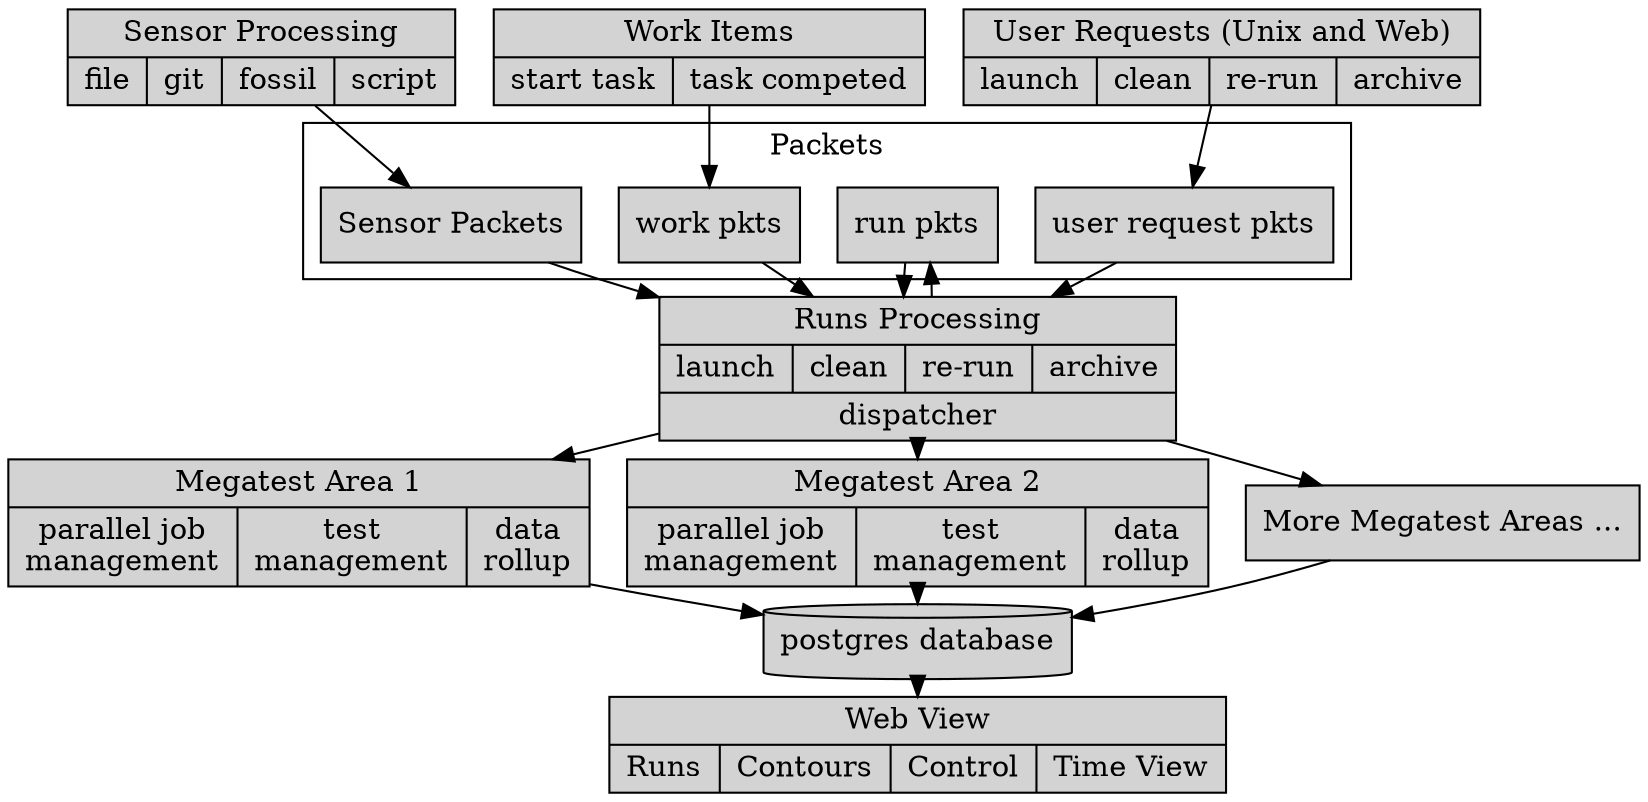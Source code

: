 digraph megatest_pkts {
  ranksep=0.05
  // rankdir=LR

node [shape=box,style=filled];
  
  "SENSORS" [ label = "{ Sensor Processing | { file | git | fossil | script }}"
	      shape = "record"; ];
  
  "RUNS"    [ label = "{ Runs Processing | { launch | clean | re-run | archive } | { dispatcher }}";
	      shape = "record"; ];

  "WORK"    [ label = "{ Work Items | { start task | task competed }}";
	      shape = "record"; ];

  "USERREQ" [ label = "{ User Requests (Unix and Web) | { launch | clean | re-run | archive }}";
	      shape = "record"; ];

  "MTAREA1" [ label = "{ Megatest Area 1 | { parallel job\nmanagement | test\nmanagement | data\nrollup }}";
	      shape = "record"; ];
  
  "MTAREA2" [ label = "{ Megatest Area 2 | { parallel job\nmanagement | test\nmanagement | data\nrollup }}";
	      shape = "record"; ];
  
  "MTAREA3" [ label = "More Megatest Areas ... ";
	      shape = "record"; ];

  "PGDB"    [ label = "postgres database";
	      shape = "cylinder"; ];

  "WEBAPP"  [ label = "{ Web View | { Runs | Contours | Control | Time View }}";
	      shape = "record"; ];

  // "WEBCTRL" [ label = "{ Web View \n(control) }";
  //	      shape = "record"; ];
  
  "SENSORS" -> "SPKTS";
  "RUNS"    -> "run pkts";
  "run pkts" -> "RUNS";
  "WORK"    -> "work pkts";
  "work pkts" -> "RUNS";
  "USERREQ" -> "user request pkts";
  "SPKTS"   -> "RUNS";
  "user request pkts" -> "RUNS";
  "RUNS"    -> "MTAREA1" -> "PGDB";
  "RUNS"    -> "MTAREA2" -> "PGDB";
  "RUNS"    -> "MTAREA3" -> "PGDB";
  "PGDB"    -> "WEBAPP";
  // "WEBCTRL" -> "run pkts";
  
  subgraph cluster_pkts {
    label="Packets";
    "SPKTS" [ label = "Sensor Packets" ];
    "run pkts";
    "work pkts";
    "user request pkts";
  }
}

